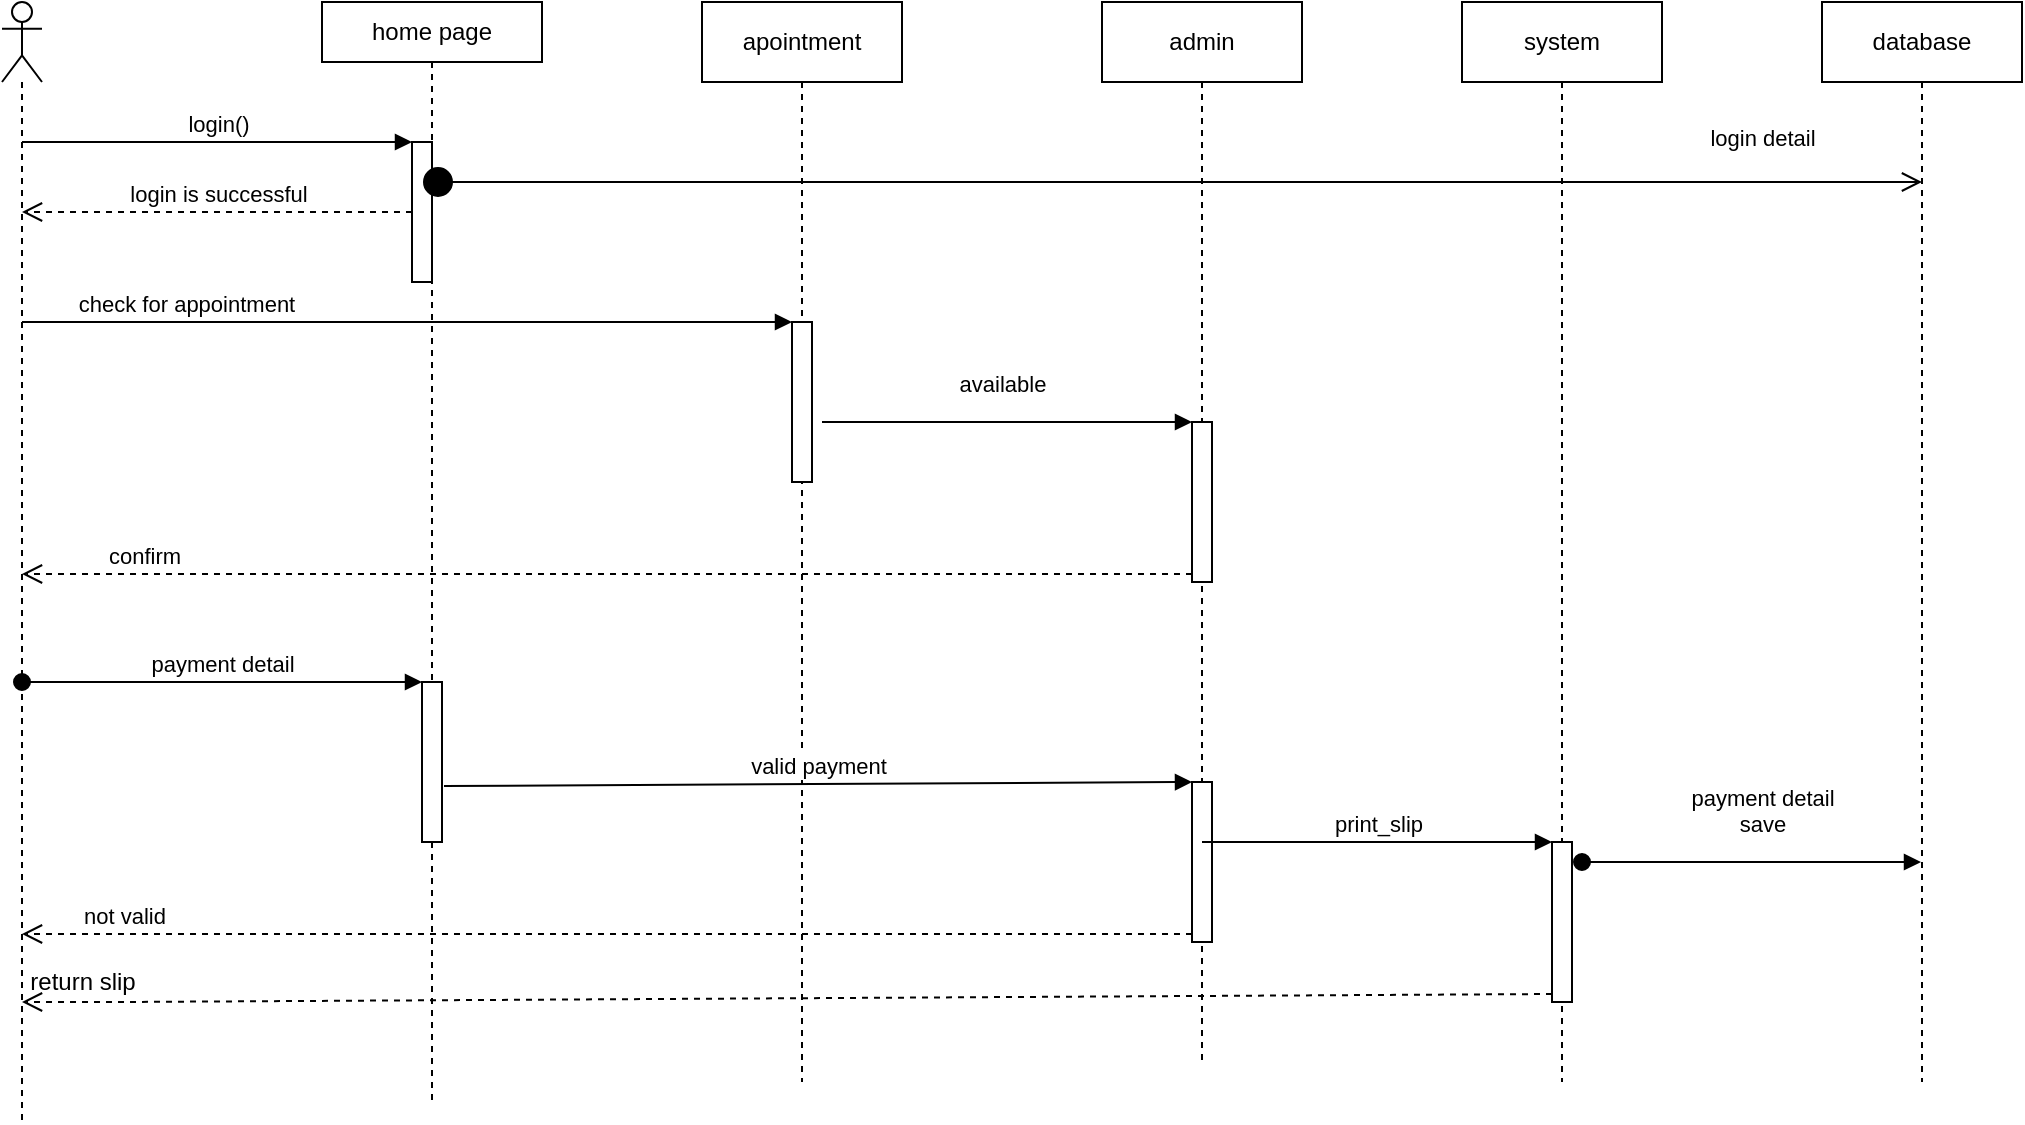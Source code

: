<mxfile version="15.0.2" type="github">
  <diagram id="kgpKYQtTHZ0yAKxKKP6v" name="Page-1">
    <mxGraphModel dx="1278" dy="564" grid="1" gridSize="10" guides="1" tooltips="1" connect="1" arrows="1" fold="1" page="1" pageScale="1" pageWidth="850" pageHeight="1100" math="0" shadow="0">
      <root>
        <mxCell id="0" />
        <mxCell id="1" parent="0" />
        <mxCell id="JwsPIG9ZyGlw1oU2q3gU-5" value="" style="shape=umlLifeline;participant=umlActor;perimeter=lifelinePerimeter;whiteSpace=wrap;html=1;container=1;collapsible=0;recursiveResize=0;verticalAlign=top;spacingTop=36;outlineConnect=0;" parent="1" vertex="1">
          <mxGeometry x="90" y="100" width="20" height="560" as="geometry" />
        </mxCell>
        <mxCell id="JwsPIG9ZyGlw1oU2q3gU-6" value="home page" style="shape=umlLifeline;perimeter=lifelinePerimeter;whiteSpace=wrap;html=1;container=1;collapsible=0;recursiveResize=0;outlineConnect=0;size=30;" parent="1" vertex="1">
          <mxGeometry x="250" y="100" width="110" height="550" as="geometry" />
        </mxCell>
        <mxCell id="JwsPIG9ZyGlw1oU2q3gU-12" value="" style="html=1;points=[];perimeter=orthogonalPerimeter;" parent="JwsPIG9ZyGlw1oU2q3gU-6" vertex="1">
          <mxGeometry x="45" y="70" width="10" height="70" as="geometry" />
        </mxCell>
        <mxCell id="JwsPIG9ZyGlw1oU2q3gU-27" value="" style="html=1;points=[];perimeter=orthogonalPerimeter;" parent="JwsPIG9ZyGlw1oU2q3gU-6" vertex="1">
          <mxGeometry x="50" y="340" width="10" height="80" as="geometry" />
        </mxCell>
        <mxCell id="JwsPIG9ZyGlw1oU2q3gU-28" value="payment detail" style="html=1;verticalAlign=bottom;startArrow=oval;endArrow=block;startSize=8;" parent="JwsPIG9ZyGlw1oU2q3gU-6" target="JwsPIG9ZyGlw1oU2q3gU-27" edge="1">
          <mxGeometry relative="1" as="geometry">
            <mxPoint x="-150" y="340" as="sourcePoint" />
          </mxGeometry>
        </mxCell>
        <mxCell id="8_RUowvN4gjBfonKV8Gj-4" value="&lt;div&gt;login detail &lt;br&gt;&lt;/div&gt;&lt;div&gt;&lt;br&gt;&lt;/div&gt;" style="html=1;verticalAlign=bottom;startArrow=circle;startFill=1;endArrow=open;startSize=6;endSize=8;" edge="1" parent="JwsPIG9ZyGlw1oU2q3gU-6">
          <mxGeometry x="0.787" width="80" relative="1" as="geometry">
            <mxPoint x="50" y="90" as="sourcePoint" />
            <mxPoint x="800" y="90" as="targetPoint" />
            <mxPoint as="offset" />
          </mxGeometry>
        </mxCell>
        <mxCell id="JwsPIG9ZyGlw1oU2q3gU-7" value="apointment" style="shape=umlLifeline;perimeter=lifelinePerimeter;whiteSpace=wrap;html=1;container=1;collapsible=0;recursiveResize=0;outlineConnect=0;" parent="1" vertex="1">
          <mxGeometry x="440" y="100" width="100" height="540" as="geometry" />
        </mxCell>
        <mxCell id="JwsPIG9ZyGlw1oU2q3gU-15" value="" style="html=1;points=[];perimeter=orthogonalPerimeter;" parent="JwsPIG9ZyGlw1oU2q3gU-7" vertex="1">
          <mxGeometry x="45" y="160" width="10" height="80" as="geometry" />
        </mxCell>
        <mxCell id="JwsPIG9ZyGlw1oU2q3gU-8" value="admin" style="shape=umlLifeline;perimeter=lifelinePerimeter;whiteSpace=wrap;html=1;container=1;collapsible=0;recursiveResize=0;outlineConnect=0;" parent="1" vertex="1">
          <mxGeometry x="640" y="100" width="100" height="530" as="geometry" />
        </mxCell>
        <mxCell id="JwsPIG9ZyGlw1oU2q3gU-18" value="" style="html=1;points=[];perimeter=orthogonalPerimeter;" parent="JwsPIG9ZyGlw1oU2q3gU-8" vertex="1">
          <mxGeometry x="45" y="210" width="10" height="80" as="geometry" />
        </mxCell>
        <mxCell id="JwsPIG9ZyGlw1oU2q3gU-19" value="available" style="html=1;verticalAlign=bottom;endArrow=block;entryX=0;entryY=0;" parent="JwsPIG9ZyGlw1oU2q3gU-8" target="JwsPIG9ZyGlw1oU2q3gU-18" edge="1">
          <mxGeometry x="-0.027" y="10" relative="1" as="geometry">
            <mxPoint x="-140" y="210" as="sourcePoint" />
            <Array as="points" />
            <mxPoint as="offset" />
          </mxGeometry>
        </mxCell>
        <mxCell id="JwsPIG9ZyGlw1oU2q3gU-31" value="" style="html=1;points=[];perimeter=orthogonalPerimeter;" parent="JwsPIG9ZyGlw1oU2q3gU-8" vertex="1">
          <mxGeometry x="45" y="390" width="10" height="80" as="geometry" />
        </mxCell>
        <mxCell id="JwsPIG9ZyGlw1oU2q3gU-9" value="system" style="shape=umlLifeline;perimeter=lifelinePerimeter;whiteSpace=wrap;html=1;container=1;collapsible=0;recursiveResize=0;outlineConnect=0;" parent="1" vertex="1">
          <mxGeometry x="820" y="100" width="100" height="540" as="geometry" />
        </mxCell>
        <mxCell id="JwsPIG9ZyGlw1oU2q3gU-35" value="" style="html=1;points=[];perimeter=orthogonalPerimeter;" parent="JwsPIG9ZyGlw1oU2q3gU-9" vertex="1">
          <mxGeometry x="45" y="420" width="10" height="80" as="geometry" />
        </mxCell>
        <mxCell id="8_RUowvN4gjBfonKV8Gj-3" value="&lt;div&gt;payment detail &lt;br&gt;&lt;/div&gt;&lt;div&gt;save&lt;br&gt;&lt;/div&gt;" style="html=1;verticalAlign=bottom;startArrow=oval;startFill=1;endArrow=block;startSize=8;" edge="1" parent="JwsPIG9ZyGlw1oU2q3gU-9" target="8_RUowvN4gjBfonKV8Gj-1">
          <mxGeometry x="0.062" y="10" width="60" relative="1" as="geometry">
            <mxPoint x="60" y="430" as="sourcePoint" />
            <mxPoint x="120" y="430" as="targetPoint" />
            <mxPoint as="offset" />
          </mxGeometry>
        </mxCell>
        <mxCell id="JwsPIG9ZyGlw1oU2q3gU-14" value="login is successful" style="html=1;verticalAlign=bottom;endArrow=open;dashed=1;endSize=8;" parent="1" source="JwsPIG9ZyGlw1oU2q3gU-12" target="JwsPIG9ZyGlw1oU2q3gU-5" edge="1">
          <mxGeometry relative="1" as="geometry">
            <mxPoint x="225" y="246" as="targetPoint" />
          </mxGeometry>
        </mxCell>
        <mxCell id="JwsPIG9ZyGlw1oU2q3gU-13" value="login()" style="html=1;verticalAlign=bottom;endArrow=block;entryX=0;entryY=0;" parent="1" source="JwsPIG9ZyGlw1oU2q3gU-5" target="JwsPIG9ZyGlw1oU2q3gU-12" edge="1">
          <mxGeometry relative="1" as="geometry">
            <mxPoint x="225" y="170" as="sourcePoint" />
          </mxGeometry>
        </mxCell>
        <mxCell id="JwsPIG9ZyGlw1oU2q3gU-16" value="check for appointment" style="html=1;verticalAlign=bottom;endArrow=block;entryX=0;entryY=0;" parent="1" source="JwsPIG9ZyGlw1oU2q3gU-5" target="JwsPIG9ZyGlw1oU2q3gU-15" edge="1">
          <mxGeometry x="-0.582" relative="1" as="geometry">
            <mxPoint x="410" y="260" as="sourcePoint" />
            <Array as="points">
              <mxPoint x="270" y="260" />
            </Array>
            <mxPoint x="1" as="offset" />
          </mxGeometry>
        </mxCell>
        <mxCell id="JwsPIG9ZyGlw1oU2q3gU-20" value="confirm" style="html=1;verticalAlign=bottom;endArrow=open;dashed=1;endSize=8;exitX=0;exitY=0.95;" parent="1" source="JwsPIG9ZyGlw1oU2q3gU-18" target="JwsPIG9ZyGlw1oU2q3gU-5" edge="1">
          <mxGeometry x="0.793" relative="1" as="geometry">
            <mxPoint x="615" y="386" as="targetPoint" />
            <mxPoint as="offset" />
          </mxGeometry>
        </mxCell>
        <mxCell id="JwsPIG9ZyGlw1oU2q3gU-32" value="valid payment " style="html=1;verticalAlign=bottom;endArrow=block;entryX=0;entryY=0;exitX=1.1;exitY=0.65;exitDx=0;exitDy=0;exitPerimeter=0;" parent="1" source="JwsPIG9ZyGlw1oU2q3gU-27" target="JwsPIG9ZyGlw1oU2q3gU-31" edge="1">
          <mxGeometry relative="1" as="geometry">
            <mxPoint x="615" y="490" as="sourcePoint" />
          </mxGeometry>
        </mxCell>
        <mxCell id="JwsPIG9ZyGlw1oU2q3gU-33" value="not valid " style="html=1;verticalAlign=bottom;endArrow=open;dashed=1;endSize=8;exitX=0;exitY=0.95;" parent="1" source="JwsPIG9ZyGlw1oU2q3gU-31" target="JwsPIG9ZyGlw1oU2q3gU-5" edge="1">
          <mxGeometry x="0.828" relative="1" as="geometry">
            <mxPoint x="615" y="566" as="targetPoint" />
            <mxPoint as="offset" />
          </mxGeometry>
        </mxCell>
        <mxCell id="JwsPIG9ZyGlw1oU2q3gU-36" value="print_slip" style="html=1;verticalAlign=bottom;endArrow=block;entryX=0;entryY=0;" parent="1" source="JwsPIG9ZyGlw1oU2q3gU-8" target="JwsPIG9ZyGlw1oU2q3gU-35" edge="1">
          <mxGeometry relative="1" as="geometry">
            <mxPoint x="795" y="520" as="sourcePoint" />
          </mxGeometry>
        </mxCell>
        <mxCell id="JwsPIG9ZyGlw1oU2q3gU-37" value="" style="html=1;verticalAlign=bottom;endArrow=open;dashed=1;endSize=8;exitX=0;exitY=0.95;" parent="1" source="JwsPIG9ZyGlw1oU2q3gU-35" target="JwsPIG9ZyGlw1oU2q3gU-5" edge="1">
          <mxGeometry x="0.92" relative="1" as="geometry">
            <mxPoint x="795" y="596" as="targetPoint" />
            <Array as="points">
              <mxPoint x="150" y="600" />
            </Array>
            <mxPoint as="offset" />
          </mxGeometry>
        </mxCell>
        <mxCell id="JwsPIG9ZyGlw1oU2q3gU-39" value="return slip" style="text;html=1;align=center;verticalAlign=middle;resizable=0;points=[];autosize=1;strokeColor=none;" parent="1" vertex="1">
          <mxGeometry x="95" y="580" width="70" height="20" as="geometry" />
        </mxCell>
        <mxCell id="8_RUowvN4gjBfonKV8Gj-1" value="database " style="shape=umlLifeline;perimeter=lifelinePerimeter;whiteSpace=wrap;html=1;container=1;collapsible=0;recursiveResize=0;outlineConnect=0;" vertex="1" parent="1">
          <mxGeometry x="1000" y="100" width="100" height="540" as="geometry" />
        </mxCell>
      </root>
    </mxGraphModel>
  </diagram>
</mxfile>
